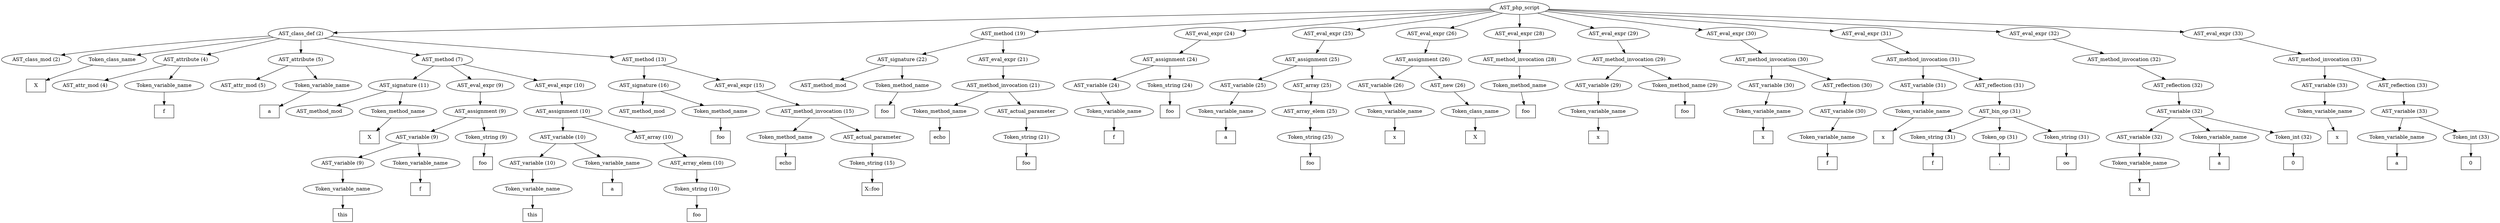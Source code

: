 /*
 * AST in dot format generated by phc -- the PHP compiler
 */

digraph AST {
node_0 [label="AST_php_script"];
node_1 [label="AST_class_def (2)"];
node_2 [label="AST_class_mod (2)"];
node_3 [label="Token_class_name"];
node_4 [label="X", shape=box]
node_3 -> node_4;
node_5 [label="AST_attribute (4)"];
node_6 [label="AST_attr_mod (4)"];
node_7 [label="Token_variable_name"];
node_8 [label="f", shape=box]
node_7 -> node_8;
node_5 -> node_7;
node_5 -> node_6;
node_9 [label="AST_attribute (5)"];
node_10 [label="AST_attr_mod (5)"];
node_11 [label="Token_variable_name"];
node_12 [label="a", shape=box]
node_11 -> node_12;
node_9 -> node_11;
node_9 -> node_10;
node_13 [label="AST_method (7)"];
node_14 [label="AST_signature (11)"];
node_15 [label="AST_method_mod"];
node_16 [label="Token_method_name"];
node_17 [label="X", shape=box]
node_16 -> node_17;
node_14 -> node_16;
node_14 -> node_15;
node_18 [label="AST_eval_expr (9)"];
node_19 [label="AST_assignment (9)"];
node_20 [label="AST_variable (9)"];
node_21 [label="AST_variable (9)"];
node_22 [label="Token_variable_name"];
node_23 [label="this", shape=box]
node_22 -> node_23;
node_21 -> node_22;
node_24 [label="Token_variable_name"];
node_25 [label="f", shape=box]
node_24 -> node_25;
node_20 -> node_24;
node_20 -> node_21;
node_26 [label="Token_string (9)"];
node_27 [label="foo", shape=box]
node_26 -> node_27;
node_19 -> node_26;
node_19 -> node_20;
node_18 -> node_19;
node_28 [label="AST_eval_expr (10)"];
node_29 [label="AST_assignment (10)"];
node_30 [label="AST_variable (10)"];
node_31 [label="AST_variable (10)"];
node_32 [label="Token_variable_name"];
node_33 [label="this", shape=box]
node_32 -> node_33;
node_31 -> node_32;
node_34 [label="Token_variable_name"];
node_35 [label="a", shape=box]
node_34 -> node_35;
node_30 -> node_34;
node_30 -> node_31;
node_36 [label="AST_array (10)"];
node_37 [label="AST_array_elem (10)"];
node_38 [label="Token_string (10)"];
node_39 [label="foo", shape=box]
node_38 -> node_39;
node_37 -> node_38;
node_36 -> node_37;
node_29 -> node_36;
node_29 -> node_30;
node_28 -> node_29;
node_13 -> node_28;
node_13 -> node_18;
node_13 -> node_14;
node_40 [label="AST_method (13)"];
node_41 [label="AST_signature (16)"];
node_42 [label="AST_method_mod"];
node_43 [label="Token_method_name"];
node_44 [label="foo", shape=box]
node_43 -> node_44;
node_41 -> node_43;
node_41 -> node_42;
node_45 [label="AST_eval_expr (15)"];
node_46 [label="AST_method_invocation (15)"];
node_47 [label="Token_method_name"];
node_48 [label="echo", shape=box]
node_47 -> node_48;
node_49 [label="AST_actual_parameter"];
node_50 [label="Token_string (15)"];
node_51 [label="X::foo", shape=box]
node_50 -> node_51;
node_49 -> node_50;
node_46 -> node_49;
node_46 -> node_47;
node_45 -> node_46;
node_40 -> node_45;
node_40 -> node_41;
node_1 -> node_40;
node_1 -> node_13;
node_1 -> node_9;
node_1 -> node_5;
node_1 -> node_3;
node_1 -> node_2;
node_52 [label="AST_method (19)"];
node_53 [label="AST_signature (22)"];
node_54 [label="AST_method_mod"];
node_55 [label="Token_method_name"];
node_56 [label="foo", shape=box]
node_55 -> node_56;
node_53 -> node_55;
node_53 -> node_54;
node_57 [label="AST_eval_expr (21)"];
node_58 [label="AST_method_invocation (21)"];
node_59 [label="Token_method_name"];
node_60 [label="echo", shape=box]
node_59 -> node_60;
node_61 [label="AST_actual_parameter"];
node_62 [label="Token_string (21)"];
node_63 [label="foo", shape=box]
node_62 -> node_63;
node_61 -> node_62;
node_58 -> node_61;
node_58 -> node_59;
node_57 -> node_58;
node_52 -> node_57;
node_52 -> node_53;
node_64 [label="AST_eval_expr (24)"];
node_65 [label="AST_assignment (24)"];
node_66 [label="AST_variable (24)"];
node_67 [label="Token_variable_name"];
node_68 [label="f", shape=box]
node_67 -> node_68;
node_66 -> node_67;
node_69 [label="Token_string (24)"];
node_70 [label="foo", shape=box]
node_69 -> node_70;
node_65 -> node_69;
node_65 -> node_66;
node_64 -> node_65;
node_71 [label="AST_eval_expr (25)"];
node_72 [label="AST_assignment (25)"];
node_73 [label="AST_variable (25)"];
node_74 [label="Token_variable_name"];
node_75 [label="a", shape=box]
node_74 -> node_75;
node_73 -> node_74;
node_76 [label="AST_array (25)"];
node_77 [label="AST_array_elem (25)"];
node_78 [label="Token_string (25)"];
node_79 [label="foo", shape=box]
node_78 -> node_79;
node_77 -> node_78;
node_76 -> node_77;
node_72 -> node_76;
node_72 -> node_73;
node_71 -> node_72;
node_80 [label="AST_eval_expr (26)"];
node_81 [label="AST_assignment (26)"];
node_82 [label="AST_variable (26)"];
node_83 [label="Token_variable_name"];
node_84 [label="x", shape=box]
node_83 -> node_84;
node_82 -> node_83;
node_85 [label="AST_new (26)"];
node_86 [label="Token_class_name"];
node_87 [label="X", shape=box]
node_86 -> node_87;
node_85 -> node_86;
node_81 -> node_85;
node_81 -> node_82;
node_80 -> node_81;
node_88 [label="AST_eval_expr (28)"];
node_89 [label="AST_method_invocation (28)"];
node_90 [label="Token_method_name"];
node_91 [label="foo", shape=box]
node_90 -> node_91;
node_89 -> node_90;
node_88 -> node_89;
node_92 [label="AST_eval_expr (29)"];
node_93 [label="AST_method_invocation (29)"];
node_94 [label="AST_variable (29)"];
node_95 [label="Token_variable_name"];
node_96 [label="x", shape=box]
node_95 -> node_96;
node_94 -> node_95;
node_97 [label="Token_method_name (29)"];
node_98 [label="foo", shape=box]
node_97 -> node_98;
node_93 -> node_97;
node_93 -> node_94;
node_92 -> node_93;
node_99 [label="AST_eval_expr (30)"];
node_100 [label="AST_method_invocation (30)"];
node_101 [label="AST_variable (30)"];
node_102 [label="Token_variable_name"];
node_103 [label="x", shape=box]
node_102 -> node_103;
node_101 -> node_102;
node_104 [label="AST_reflection (30)"];
node_105 [label="AST_variable (30)"];
node_106 [label="Token_variable_name"];
node_107 [label="f", shape=box]
node_106 -> node_107;
node_105 -> node_106;
node_104 -> node_105;
node_100 -> node_104;
node_100 -> node_101;
node_99 -> node_100;
node_108 [label="AST_eval_expr (31)"];
node_109 [label="AST_method_invocation (31)"];
node_110 [label="AST_variable (31)"];
node_111 [label="Token_variable_name"];
node_112 [label="x", shape=box]
node_111 -> node_112;
node_110 -> node_111;
node_113 [label="AST_reflection (31)"];
node_114 [label="AST_bin_op (31)"];
node_115 [label="Token_string (31)"];
node_116 [label="f", shape=box]
node_115 -> node_116;
node_117 [label="Token_op (31)"];
node_118 [label=".", shape=box]
node_117 -> node_118;
node_119 [label="Token_string (31)"];
node_120 [label="oo", shape=box]
node_119 -> node_120;
node_114 -> node_119;
node_114 -> node_117;
node_114 -> node_115;
node_113 -> node_114;
node_109 -> node_113;
node_109 -> node_110;
node_108 -> node_109;
node_121 [label="AST_eval_expr (32)"];
node_122 [label="AST_method_invocation (32)"];
node_123 [label="AST_reflection (32)"];
node_124 [label="AST_variable (32)"];
node_125 [label="AST_variable (32)"];
node_126 [label="Token_variable_name"];
node_127 [label="x", shape=box]
node_126 -> node_127;
node_125 -> node_126;
node_128 [label="Token_variable_name"];
node_129 [label="a", shape=box]
node_128 -> node_129;
node_130 [label="Token_int (32)"];
node_131 [label="0", shape=box]
node_130 -> node_131;
node_124 -> node_130;
node_124 -> node_128;
node_124 -> node_125;
node_123 -> node_124;
node_122 -> node_123;
node_121 -> node_122;
node_132 [label="AST_eval_expr (33)"];
node_133 [label="AST_method_invocation (33)"];
node_134 [label="AST_variable (33)"];
node_135 [label="Token_variable_name"];
node_136 [label="x", shape=box]
node_135 -> node_136;
node_134 -> node_135;
node_137 [label="AST_reflection (33)"];
node_138 [label="AST_variable (33)"];
node_139 [label="Token_variable_name"];
node_140 [label="a", shape=box]
node_139 -> node_140;
node_141 [label="Token_int (33)"];
node_142 [label="0", shape=box]
node_141 -> node_142;
node_138 -> node_141;
node_138 -> node_139;
node_137 -> node_138;
node_133 -> node_137;
node_133 -> node_134;
node_132 -> node_133;
node_0 -> node_132;
node_0 -> node_121;
node_0 -> node_108;
node_0 -> node_99;
node_0 -> node_92;
node_0 -> node_88;
node_0 -> node_80;
node_0 -> node_71;
node_0 -> node_64;
node_0 -> node_52;
node_0 -> node_1;
}
